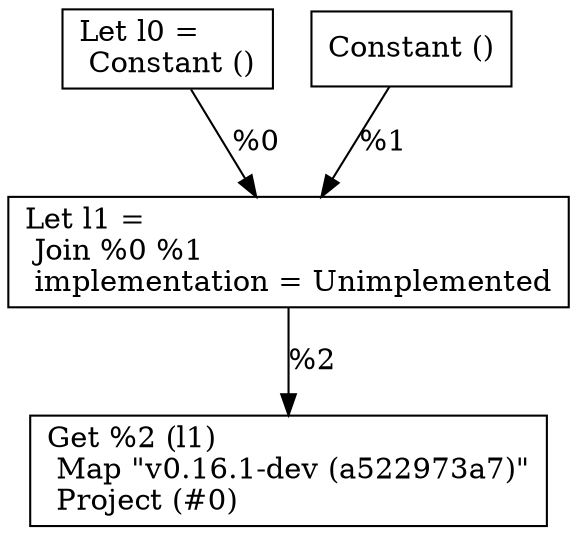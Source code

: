 digraph G {
    node0 [shape = record, label="Let l0 =\l Constant ()\l"]
    node1 [shape = record, label=" Constant ()\l"]
    node2 [shape = record, label="Let l1 =\l Join %0 %1\l  implementation = Unimplemented\l"]
    node3 [shape = record, label=" Get %2 (l1)\l Map \"v0.16.1-dev (a522973a7)\"\l Project (#0)\l"]
    node2 -> node3 [label = "%2\l"]
    node0 -> node2 [label = "%0\l"]
    node1 -> node2 [label = "%1\l"]
}
